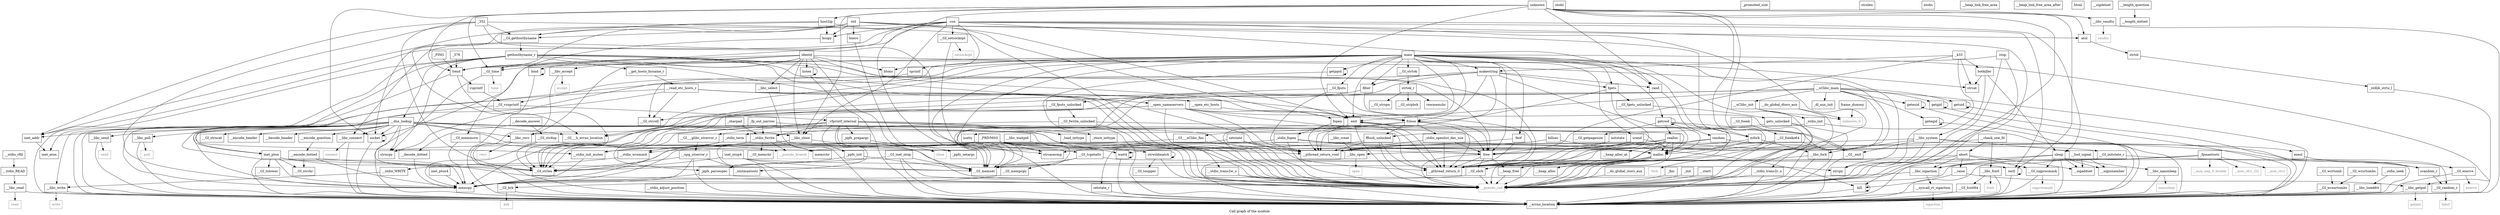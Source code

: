 digraph "Call graph of the module." {
  label="Call graph of the module.";
  node [shape=record];

  Node___GI_fputs_unlocked [label="{__GI_fputs_unlocked}"];
  Node__stdio_term [label="{_stdio_term}"];
  Node___stdio_wcommit [label="{__stdio_wcommit}"];
  Node___GI_toupper [label="{__GI_toupper}"];
  Node___errno_location [label="{__errno_location}"];
  Node_isatty [label="{isatty}"];
  Node_fclose [label="{fclose}"];
  Node__charpad [label="{_charpad}"];
  Node___libc_select [label="{__libc_select}"];
  Node___libc_write [label="{__libc_write}"];
  Node_ntohl [label="{ntohl}"];
  Node___libc_waitpid [label="{__libc_waitpid}"];
  Node___GI_time [label="{__GI_time}"];
  Node_fopen [label="{fopen}"];
  Node___GI_fwrite_unlocked [label="{__GI_fwrite_unlocked}"];
  Node_memcpy [label="{memcpy}"];
  Node_strncpy [label="{strncpy}"];
  Node__promoted_size [label="{_promoted_size}"];
  Node_strnlen [label="{strnlen}"];
  Node__ppfs_parsespec [label="{_ppfs_parsespec}"];
  Node_feof [label="{feof}"];
  Node_ntohs [label="{ntohs}"];
  Node___GI___glibc_strerror_r [label="{__GI___glibc_strerror_r}"];
  Node___xpg_strerror_r [label="{__xpg_strerror_r}"];
  Node_fgets [label="{fgets}"];
  Node___GI_memset [label="{__GI_memset}"];
  Node_vsprintf [label="{vsprintf}"];
  Node__fp_out_narrow [label="{_fp_out_narrow}"];
  Node_sprintf [label="{sprintf}"];
  Node___GI_vsnprintf [label="{__GI_vsnprintf}"];
  Node_strcat [label="{strcat}"];
  Node__vfprintf_internal [label="{_vfprintf_internal}"];
  Node___GI_strcoll [label="{__GI_strcoll}"];
  Node_htons [label="{htons}"];
  Node_inet_addr [label="{inet_addr}"];
  Node_bcopy [label="{bcopy}"];
  Node___GI_fputs [label="{__GI_fputs}"];
  Node__ppfs_init [label="{_ppfs_init}"];
  Node_strcpy [label="{strcpy}"];
  Node__stdio_fopen [label="{_stdio_fopen}"];
  Node__stdio_init [label="{_stdio_init}"];
  Node__stdio_openlist_dec_use [label="{_stdio_openlist_dec_use}"];
  Node___GI_tcgetattr [label="{__GI_tcgetattr}"];
  Node___stdio_init_mutex [label="{__stdio_init_mutex}"];
  Node__ppfs_prepargs [label="{_ppfs_prepargs}"];
  Node___GI_strlen [label="{__GI_strlen}"];
  Node__ppfs_setargs [label="{_ppfs_setargs}"];
  Node_bzero [label="{bzero}"];
  Node_fflush_unlocked [label="{fflush_unlocked}"];
  Node_strcasecmp [label="{strcasecmp}"];
  Node___GI_fgets_unlocked [label="{__GI_fgets_unlocked}"];
  Node___GI_strtok [label="{__GI_strtok}"];
  Node_setsockopt [color="gray50", fontcolor="gray50", label="{setsockopt}"];
  Node_fcntl [color="gray50", fontcolor="gray50", label="{fcntl}"];
  Node_sigaction [color="gray50", fontcolor="gray50", label="{sigaction}"];
  Node_execve [color="gray50", fontcolor="gray50", label="{execve}"];
  Node_nanosleep [color="gray50", fontcolor="gray50", label="{nanosleep}"];
  Node_open [color="gray50", fontcolor="gray50", label="{open}"];
  Node_sigprocmask [color="gray50", fontcolor="gray50", label="{sigprocmask}"];
  Node_brk [color="gray50", fontcolor="gray50", label="{brk}"];
  Node_poll [color="gray50", fontcolor="gray50", label="{poll}"];
  Node_read [color="gray50", fontcolor="gray50", label="{read}"];
  Node_fabsf [color="gray50", fontcolor="gray50", label="{fabsf}"];
  Node___GI_gethostbyname [label="{__GI_gethostbyname}"];
  Node_gethostbyname_r [label="{gethostbyname_r}"];
  Node___libc_accept [label="{__libc_accept}"];
  Node_bind [label="{bind}"];
  Node___libc_connect [label="{__libc_connect}"];
  Node_listen [label="{listen}"];
  Node___libc_recv [label="{__libc_recv}"];
  Node___libc_send [label="{__libc_send}"];
  Node___libc_sendto [label="{__libc_sendto}"];
  Node___GI_setsockopt [label="{__GI_setsockopt}"];
  Node_socket [label="{socket}"];
  Node_malloc [label="{malloc}"];
  Node_free [label="{free}"];
  Node_realloc [label="{realloc}"];
  Node___heap_alloc [label="{__heap_alloc}"];
  Node___heap_alloc_at [label="{__heap_alloc_at}"];
  Node___heap_link_free_area [label="{__heap_link_free_area}"];
  Node___heap_link_free_area_after [label="{__heap_link_free_area_after}"];
  Node___heap_free [label="{__heap_free}"];
  Node_rand [label="{rand}"];
  Node_random [label="{random}"];
  Node_setstate [label="{setstate}"];
  Node_initstate [label="{initstate}"];
  Node_srand [label="{srand}"];
  Node_setstate_r [label="{setstate_r}"];
  Node___GI_random_r [label="{__GI_random_r}"];
  Node_srandom_r [label="{srandom_r}"];
  Node___GI_initstate_r [label="{__GI_initstate_r}"];
  Node___libc_system [label="{__libc_system}"];
  Node_atol [label="{atol}"];
  Node_strtol [label="{strtol}"];
  Node__stdlib_strto_l [label="{_stdlib_strto_l}"];
  Node_exit [label="{exit}"];
  Node_execl [label="{execl}"];
  Node_sleep [label="{sleep}"];
  Node___GI___uClibc_fini [label="{__GI___uClibc_fini}"];
  Node___pthread_return_0 [label="{__pthread_return_0}"];
  Node___pthread_return_void [label="{__pthread_return_void}"];
  Node___check_one_fd [label="{__check_one_fd}"];
  Node___uClibc_init [label="{__uClibc_init}"];
  Node_htonl [label="{htonl}"];
  Node___GI_fcntl64 [label="{__GI_fcntl64}"];
  Node___uClibc_main [label="{__uClibc_main}"];
  Node___libc_sigaction [label="{__libc_sigaction}"];
  Node___libc_fcntl [label="{__libc_fcntl}"];
  Node___syscall_rt_sigaction [label="{__syscall_rt_sigaction}"];
  Node___GI__exit [label="{__GI__exit}"];
  Node___GI_execve [label="{__GI_execve}"];
  Node_getegid [label="{getegid}"];
  Node_geteuid [label="{geteuid}"];
  Node_getgid [label="{getgid}"];
  Node_getuid [label="{getuid}"];
  Node___libc_nanosleep [label="{__libc_nanosleep}"];
  Node___libc_open [label="{__libc_open}"];
  Node___libc_creat [label="{__libc_creat}"];
  Node___GI_sbrk [label="{__GI_sbrk}"];
  Node___GI_sigprocmask [label="{__GI_sigprocmask}"];
  Node_wait4 [label="{wait4}"];
  Node___GI___h_errno_location [label="{__GI___h_errno_location}"];
  Node___GI_wcrtomb [label="{__GI_wcrtomb}"];
  Node___GI_wcsrtombs [label="{__GI_wcsrtombs}"];
  Node___GI_wcsnrtombs [label="{__GI_wcsnrtombs}"];
  Node___stdio_WRITE [label="{__stdio_WRITE}"];
  Node___stdio_fwrite [label="{__stdio_fwrite}"];
  Node___stdio_trans2w_o [label="{__stdio_trans2w_o}"];
  Node__load_inttype [label="{_load_inttype}"];
  Node__store_inttype [label="{_store_inttype}"];
  Node__uintmaxtostr [label="{_uintmaxtostr}"];
  Node__fpmaxtostr [label="{_fpmaxtostr}"];
  Node_getc_unlocked [label="{getc_unlocked}"];
  Node___GI_memchr [label="{__GI_memchr}"];
  Node___GI_memmove [label="{__GI_memmove}"];
  Node___GI_mempcpy [label="{__GI_mempcpy}"];
  Node_memrchr [label="{memrchr}"];
  Node_strtok_r [label="{strtok_r}"];
  Node___GI_strpbrk [label="{__GI_strpbrk}"];
  Node_inet_aton [label="{inet_aton}"];
  Node___dns_lookup [label="{__dns_lookup}"];
  Node___open_nameservers [label="{__open_nameservers}"];
  Node___get_hosts_byname_r [label="{__get_hosts_byname_r}"];
  Node___bsd_signal [label="{__bsd_signal}"];
  Node___sigismember [label="{__sigismember}"];
  Node___sigaddset [label="{__sigaddset}"];
  Node___sigdelset [label="{__sigdelset}"];
  Node_abort [label="{abort}"];
  Node__dl_aux_init [label="{_dl_aux_init}"];
  Node___GI_brk [label="{__GI_brk}"];
  Node___libc_poll [label="{__libc_poll}"];
  Node___GI_fseek [label="{__GI_fseek}"];
  Node___GI_fseeko64 [label="{__GI_fseeko64}"];
  Node___stdio_READ [label="{__stdio_READ}"];
  Node___stdio_adjust_position [label="{__stdio_adjust_position}"];
  Node___stdio_rfill [label="{__stdio_rfill}"];
  Node___stdio_trans2r_o [label="{__stdio_trans2r_o}"];
  Node___stdio_seek [label="{__stdio_seek}"];
  Node_rawmemchr [label="{rawmemchr}"];
  Node___GI_strncat [label="{__GI_strncat}"];
  Node___GI_strspn [label="{__GI_strspn}"];
  Node___GI_strdup [label="{__GI_strdup}"];
  Node_inet_pton4 [label="{inet_pton4}"];
  Node_inet_pton [label="{inet_pton}"];
  Node_inet_ntop4 [label="{inet_ntop4}"];
  Node___GI_inet_ntop [label="{__GI_inet_ntop}"];
  Node___encode_header [label="{__encode_header}"];
  Node___decode_header [label="{__decode_header}"];
  Node___encode_question [label="{__encode_question}"];
  Node___length_question [label="{__length_question}"];
  Node___decode_answer [label="{__decode_answer}"];
  Node___open_etc_hosts [label="{__open_etc_hosts}"];
  Node___read_etc_hosts_r [label="{__read_etc_hosts_r}"];
  Node___raise [label="{__raise}"];
  Node___libc_lseek64 [label="{__libc_lseek64}"];
  Node___libc_read [label="{__libc_read}"];
  Node___GI_tolower [label="{__GI_tolower}"];
  Node___GI_strchr [label="{__GI_strchr}"];
  Node___encode_dotted [label="{__encode_dotted}"];
  Node___decode_dotted [label="{__decode_dotted}"];
  Node___length_dotted [label="{__length_dotted}"];
  Node___do_global_ctors_aux [label="{__do_global_ctors_aux}"];
  Node__fini [label="{_fini}"];
  Node___asm_neg_d_double [color="gray50", fontcolor="gray50", label="{__asm_neg_d_double}"];
  Node___asm_cfc1_i32 [color="gray50", fontcolor="gray50", label="{__asm_cfc1_i32}"];
  Node___asm_ctc1 [color="gray50", fontcolor="gray50", label="{__asm_ctc1}"];
  Node_unknown_0 [color="gray50", fontcolor="gray50", label="{unknown_0}"];
  Node_close [color="gray50", fontcolor="gray50", label="{close}"];
  Node_fork [color="gray50", fontcolor="gray50", label="{fork}"];
  Node_getpid [color="gray50", fontcolor="gray50", label="{getpid}"];
  Node_time [color="gray50", fontcolor="gray50", label="{time}"];
  Node_write [color="gray50", fontcolor="gray50", label="{write}"];
  Node_accept [color="gray50", fontcolor="gray50", label="{accept}"];
  Node_connect [color="gray50", fontcolor="gray50", label="{connect}"];
  Node_recv [color="gray50", fontcolor="gray50", label="{recv}"];
  Node_send [color="gray50", fontcolor="gray50", label="{send}"];
  Node_sendto [color="gray50", fontcolor="gray50", label="{sendto}"];
  Node___pseudo_call [color="gray50", fontcolor="gray50", label="{__pseudo_call}"];
  Node___pseudo_branch [color="gray50", fontcolor="gray50", label="{__pseudo_branch}"];
  Node__init [label="{_init}"];
  Node___do_global_dtors_aux [label="{__do_global_dtors_aux}"];
  Node_frame_dummy [label="{frame_dummy}"];
  Node___start [label="{__start}"];
  Node_botkiller [label="{botkiller}"];
  Node_strwildmatch [label="{strwildmatch}"];
  Node_Send [label="{Send}"];
  Node_host2ip [label="{host2ip}"];
  Node_mfork [label="{mfork}"];
  Node_filter [label="{filter}"];
  Node_makestring [label="{makestring}"];
  Node_identd [label="{identd}"];
  Node_std [label="{std}"];
  Node_stop [label="{stop}"];
  Node_unknown [label="{unknown}"];
  Node_killsec [label="{killsec}"];
  Node__PRIVMSG [label="{_PRIVMSG}"];
  Node__376 [label="{_376}"];
  Node__PING [label="{_PING}"];
  Node__352 [label="{_352}"];
  Node__433 [label="{_433}"];
  Node_con [label="{con}"];
  Node_main [label="{main}"];
  Node___libc_close [label="{__libc_close}"];
  Node___libc_fork [label="{__libc_fork}"];
  Node_getcwd [label="{getcwd}"];
  Node___GI_getpagesize [label="{__GI_getpagesize}"];
  Node___libc_getpid [label="{__libc_getpid}"];
  Node_getppid [label="{getppid}"];
  Node_ioctl [label="{ioctl}"];
  Node_kill [label="{kill}"];
  Node___GI_fputs_unlocked -> Node___GI_fwrite_unlocked;
  Node___GI_fputs_unlocked -> Node___GI_strlen;
  Node__stdio_term -> Node___stdio_wcommit;
  Node__stdio_term -> Node___stdio_init_mutex;
  Node__stdio_term -> Node___pseudo_call;
  Node___stdio_wcommit -> Node___stdio_WRITE;
  Node_isatty -> Node___GI_tcgetattr;
  Node_fclose -> Node__stdio_openlist_dec_use;
  Node_fclose -> Node_fflush_unlocked;
  Node_fclose -> Node_free;
  Node_fclose -> Node___pthread_return_0;
  Node_fclose -> Node___pthread_return_void;
  Node_fclose -> Node___pseudo_call;
  Node__charpad -> Node___stdio_fwrite;
  Node___libc_select -> Node___errno_location;
  Node___libc_write -> Node___errno_location;
  Node___libc_write -> Node_write;
  Node___libc_waitpid -> Node_wait4;
  Node___GI_time -> Node___errno_location;
  Node___GI_time -> Node_time;
  Node_fopen -> Node__stdio_fopen;
  Node___GI_fwrite_unlocked -> Node___stdio_fwrite;
  Node___GI_fwrite_unlocked -> Node___stdio_trans2w_o;
  Node___GI_fwrite_unlocked -> Node___pseudo_call;
  Node__ppfs_parsespec -> Node_memcpy;
  Node__ppfs_parsespec -> Node___pseudo_call;
  Node_feof -> Node___pthread_return_0;
  Node_feof -> Node___pthread_return_void;
  Node___GI___glibc_strerror_r -> Node___xpg_strerror_r;
  Node___xpg_strerror_r -> Node___errno_location;
  Node___xpg_strerror_r -> Node_memcpy;
  Node___xpg_strerror_r -> Node___GI_strlen;
  Node___xpg_strerror_r -> Node__uintmaxtostr;
  Node_fgets -> Node___GI_fgets_unlocked;
  Node_fgets -> Node___pthread_return_0;
  Node_fgets -> Node___pthread_return_void;
  Node_vsprintf -> Node___GI_vsnprintf;
  Node__fp_out_narrow -> Node___GI_strlen;
  Node__fp_out_narrow -> Node___stdio_fwrite;
  Node__fp_out_narrow -> Node___pseudo_call;
  Node_sprintf -> Node___GI_vsnprintf;
  Node___GI_vsnprintf -> Node__vfprintf_internal;
  Node___GI_vsnprintf -> Node___stdio_init_mutex;
  Node__vfprintf_internal -> Node__ppfs_parsespec;
  Node__vfprintf_internal -> Node___GI___glibc_strerror_r;
  Node__vfprintf_internal -> Node__ppfs_init;
  Node__vfprintf_internal -> Node__ppfs_prepargs;
  Node__vfprintf_internal -> Node___GI_strlen;
  Node__vfprintf_internal -> Node__ppfs_setargs;
  Node__vfprintf_internal -> Node___stdio_fwrite;
  Node__vfprintf_internal -> Node__load_inttype;
  Node__vfprintf_internal -> Node__store_inttype;
  Node__vfprintf_internal -> Node__uintmaxtostr;
  Node__vfprintf_internal -> Node___pseudo_call;
  Node_inet_addr -> Node_inet_aton;
  Node_bcopy -> Node___GI_memmove;
  Node___GI_fputs -> Node___GI_fputs_unlocked;
  Node___GI_fputs -> Node___pthread_return_0;
  Node___GI_fputs -> Node___pthread_return_void;
  Node__ppfs_init -> Node__ppfs_parsespec;
  Node__ppfs_init -> Node___GI_memset;
  Node__stdio_fopen -> Node___stdio_init_mutex;
  Node__stdio_fopen -> Node_malloc;
  Node__stdio_fopen -> Node_free;
  Node__stdio_fopen -> Node___pseudo_call;
  Node__stdio_init -> Node___errno_location;
  Node__stdio_init -> Node_isatty;
  Node__stdio_openlist_dec_use -> Node_free;
  Node__stdio_openlist_dec_use -> Node___pthread_return_0;
  Node__stdio_openlist_dec_use -> Node___pthread_return_void;
  Node___GI_tcgetattr -> Node___GI_memset;
  Node___GI_tcgetattr -> Node___GI_mempcpy;
  Node___GI_tcgetattr -> Node_ioctl;
  Node___stdio_init_mutex -> Node_memcpy;
  Node__ppfs_prepargs -> Node__ppfs_setargs;
  Node_bzero -> Node___GI_memset;
  Node_fflush_unlocked -> Node___stdio_wcommit;
  Node_fflush_unlocked -> Node___pthread_return_0;
  Node_fflush_unlocked -> Node___pthread_return_void;
  Node_fflush_unlocked -> Node___pseudo_call;
  Node___GI_fgets_unlocked -> Node_getc_unlocked;
  Node___GI_strtok -> Node_strtok_r;
  Node___GI_gethostbyname -> Node_gethostbyname_r;
  Node___GI_gethostbyname -> Node___GI___h_errno_location;
  Node_gethostbyname_r -> Node___errno_location;
  Node_gethostbyname_r -> Node_memcpy;
  Node_gethostbyname_r -> Node_strncpy;
  Node_gethostbyname_r -> Node_free;
  Node_gethostbyname_r -> Node___pthread_return_0;
  Node_gethostbyname_r -> Node___pthread_return_void;
  Node_gethostbyname_r -> Node_inet_aton;
  Node_gethostbyname_r -> Node___dns_lookup;
  Node_gethostbyname_r -> Node___open_nameservers;
  Node_gethostbyname_r -> Node___get_hosts_byname_r;
  Node_gethostbyname_r -> Node___pseudo_call;
  Node___libc_accept -> Node___errno_location;
  Node___libc_accept -> Node_accept;
  Node_bind -> Node___errno_location;
  Node_bind -> Node_bind;
  Node___libc_connect -> Node___errno_location;
  Node___libc_connect -> Node_connect;
  Node_listen -> Node___errno_location;
  Node_listen -> Node_listen;
  Node___libc_recv -> Node___errno_location;
  Node___libc_recv -> Node_recv;
  Node___libc_send -> Node___errno_location;
  Node___libc_send -> Node_send;
  Node___libc_sendto -> Node___errno_location;
  Node___libc_sendto -> Node_sendto;
  Node___GI_setsockopt -> Node___errno_location;
  Node___GI_setsockopt -> Node_setsockopt;
  Node_socket -> Node___errno_location;
  Node_socket -> Node_socket;
  Node_malloc -> Node___heap_alloc;
  Node_malloc -> Node___heap_free;
  Node_malloc -> Node___pthread_return_0;
  Node_malloc -> Node___GI_sbrk;
  Node_malloc -> Node___pseudo_call;
  Node_free -> Node___heap_free;
  Node_free -> Node___pthread_return_0;
  Node_free -> Node___GI_sbrk;
  Node_free -> Node___pseudo_call;
  Node_realloc -> Node_memcpy;
  Node_realloc -> Node_malloc;
  Node_realloc -> Node_free;
  Node_realloc -> Node___heap_alloc_at;
  Node_realloc -> Node___heap_free;
  Node_realloc -> Node___pthread_return_0;
  Node_realloc -> Node___pseudo_call;
  Node___heap_free -> Node___pseudo_call;
  Node_rand -> Node_random;
  Node_random -> Node___GI_random_r;
  Node_random -> Node___pthread_return_0;
  Node_random -> Node___pthread_return_void;
  Node_setstate -> Node_setstate_r;
  Node_setstate -> Node___pthread_return_0;
  Node_setstate -> Node___pthread_return_void;
  Node_initstate -> Node___GI_initstate_r;
  Node_initstate -> Node___pthread_return_0;
  Node_initstate -> Node___pthread_return_void;
  Node_srand -> Node_srandom_r;
  Node_srand -> Node___pthread_return_0;
  Node_srand -> Node___pthread_return_void;
  Node_setstate_r -> Node___errno_location;
  Node___GI_random_r -> Node_fabsf;
  Node_srandom_r -> Node___GI_random_r;
  Node___GI_initstate_r -> Node___errno_location;
  Node___GI_initstate_r -> Node_srandom_r;
  Node___libc_system -> Node_execl;
  Node___libc_system -> Node___GI__exit;
  Node___libc_system -> Node_wait4;
  Node___libc_system -> Node___bsd_signal;
  Node___libc_system -> Node___pseudo_call;
  Node___libc_system -> Node___libc_fork;
  Node_atol -> Node_strtol;
  Node_strtol -> Node__stdlib_strto_l;
  Node__stdlib_strto_l -> Node___errno_location;
  Node_exit -> Node__stdio_term;
  Node_exit -> Node___GI___uClibc_fini;
  Node_exit -> Node___pthread_return_0;
  Node_exit -> Node___pthread_return_void;
  Node_exit -> Node___GI__exit;
  Node_exit -> Node___pseudo_call;
  Node_execl -> Node___GI_execve;
  Node_sleep -> Node___errno_location;
  Node_sleep -> Node___libc_sigaction;
  Node_sleep -> Node___libc_nanosleep;
  Node_sleep -> Node___GI_sigprocmask;
  Node_sleep -> Node___sigismember;
  Node_sleep -> Node___sigaddset;
  Node_sleep -> Node___pseudo_call;
  Node___GI___uClibc_fini -> Node___pseudo_call;
  Node___GI___uClibc_fini -> Node___pseudo_branch;
  Node___check_one_fd -> Node___libc_fcntl;
  Node___check_one_fd -> Node___libc_open;
  Node___check_one_fd -> Node_abort;
  Node___uClibc_init -> Node__stdio_init;
  Node___uClibc_init -> Node_unknown_0;
  Node___GI_fcntl64 -> Node___errno_location;
  Node___uClibc_main -> Node___errno_location;
  Node___uClibc_main -> Node_memcpy;
  Node___uClibc_main -> Node___GI_memset;
  Node___uClibc_main -> Node_exit;
  Node___uClibc_main -> Node___uClibc_init;
  Node___uClibc_main -> Node_getegid;
  Node___uClibc_main -> Node_geteuid;
  Node___uClibc_main -> Node_getgid;
  Node___uClibc_main -> Node_getuid;
  Node___uClibc_main -> Node___GI___h_errno_location;
  Node___uClibc_main -> Node__dl_aux_init;
  Node___uClibc_main -> Node___pseudo_call;
  Node___libc_sigaction -> Node_memcpy;
  Node___libc_sigaction -> Node___syscall_rt_sigaction;
  Node___libc_fcntl -> Node___errno_location;
  Node___libc_fcntl -> Node_fcntl;
  Node___libc_fcntl -> Node___GI_fcntl64;
  Node___syscall_rt_sigaction -> Node___errno_location;
  Node___syscall_rt_sigaction -> Node_sigaction;
  Node___GI__exit -> Node___errno_location;
  Node___GI__exit -> Node_exit;
  Node___GI_execve -> Node___errno_location;
  Node___GI_execve -> Node_execve;
  Node_getegid -> Node___errno_location;
  Node_getegid -> Node_getegid;
  Node_geteuid -> Node___errno_location;
  Node_geteuid -> Node_geteuid;
  Node_getgid -> Node___errno_location;
  Node_getgid -> Node_getgid;
  Node_getuid -> Node___errno_location;
  Node_getuid -> Node_getuid;
  Node___libc_nanosleep -> Node___errno_location;
  Node___libc_nanosleep -> Node_nanosleep;
  Node___libc_open -> Node___errno_location;
  Node___libc_open -> Node_open;
  Node___libc_creat -> Node___libc_open;
  Node___GI_sbrk -> Node___GI_brk;
  Node___GI_sbrk -> Node___pseudo_call;
  Node___GI_sigprocmask -> Node___errno_location;
  Node___GI_sigprocmask -> Node_sigprocmask;
  Node_wait4 -> Node___errno_location;
  Node_wait4 -> Node_wait4;
  Node___GI_wcrtomb -> Node___GI_wcsnrtombs;
  Node___GI_wcsrtombs -> Node___GI_wcsnrtombs;
  Node___GI_wcsnrtombs -> Node___errno_location;
  Node___stdio_WRITE -> Node___libc_write;
  Node___stdio_fwrite -> Node___stdio_wcommit;
  Node___stdio_fwrite -> Node_memcpy;
  Node___stdio_fwrite -> Node___GI_memchr;
  Node___stdio_fwrite -> Node_memrchr;
  Node___stdio_fwrite -> Node___pseudo_call;
  Node___stdio_fwrite -> Node___pseudo_branch;
  Node___stdio_trans2w_o -> Node___errno_location;
  Node___stdio_trans2w_o -> Node___pseudo_call;
  Node__fpmaxtostr -> Node___GI_memset;
  Node__fpmaxtostr -> Node___asm_neg_d_double;
  Node__fpmaxtostr -> Node___asm_cfc1_i32;
  Node__fpmaxtostr -> Node___asm_ctc1;
  Node__fpmaxtostr -> Node___pseudo_call;
  Node_getc_unlocked -> Node_fflush_unlocked;
  Node_getc_unlocked -> Node___stdio_trans2r_o;
  Node_getc_unlocked -> Node___pseudo_call;
  Node___GI_memmove -> Node_memcpy;
  Node___GI_memmove -> Node___pseudo_branch;
  Node___GI_mempcpy -> Node_memcpy;
  Node_strtok_r -> Node___GI_strpbrk;
  Node_strtok_r -> Node_rawmemchr;
  Node_strtok_r -> Node___GI_strspn;
  Node___dns_lookup -> Node___errno_location;
  Node___dns_lookup -> Node_memcpy;
  Node___dns_lookup -> Node_strncpy;
  Node___dns_lookup -> Node___GI_memset;
  Node___dns_lookup -> Node_inet_addr;
  Node___dns_lookup -> Node___GI_strlen;
  Node___dns_lookup -> Node___libc_connect;
  Node___dns_lookup -> Node___libc_recv;
  Node___dns_lookup -> Node___libc_send;
  Node___dns_lookup -> Node_socket;
  Node___dns_lookup -> Node_malloc;
  Node___dns_lookup -> Node_free;
  Node___dns_lookup -> Node___pthread_return_0;
  Node___dns_lookup -> Node___pthread_return_void;
  Node___dns_lookup -> Node___GI___h_errno_location;
  Node___dns_lookup -> Node___libc_poll;
  Node___dns_lookup -> Node___GI_strncat;
  Node___dns_lookup -> Node_inet_pton;
  Node___dns_lookup -> Node___encode_header;
  Node___dns_lookup -> Node___decode_header;
  Node___dns_lookup -> Node___encode_question;
  Node___dns_lookup -> Node___pseudo_call;
  Node___dns_lookup -> Node___libc_close;
  Node___open_nameservers -> Node_fclose;
  Node___open_nameservers -> Node_fopen;
  Node___open_nameservers -> Node___GI_strcoll;
  Node___open_nameservers -> Node___pthread_return_0;
  Node___open_nameservers -> Node___pthread_return_void;
  Node___open_nameservers -> Node___GI___h_errno_location;
  Node___open_nameservers -> Node___pseudo_call;
  Node___get_hosts_byname_r -> Node___read_etc_hosts_r;
  Node___bsd_signal -> Node___errno_location;
  Node___bsd_signal -> Node___libc_sigaction;
  Node___bsd_signal -> Node___sigismember;
  Node___bsd_signal -> Node___sigaddset;
  Node_abort -> Node___pthread_return_0;
  Node_abort -> Node___libc_sigaction;
  Node_abort -> Node___GI_sigprocmask;
  Node_abort -> Node___sigaddset;
  Node_abort -> Node___raise;
  Node_abort -> Node___pseudo_call;
  Node___GI_brk -> Node___errno_location;
  Node___GI_brk -> Node_brk;
  Node___libc_poll -> Node___errno_location;
  Node___libc_poll -> Node_poll;
  Node___GI_fseek -> Node___GI_fseeko64;
  Node___GI_fseeko64 -> Node___errno_location;
  Node___GI_fseeko64 -> Node___pthread_return_0;
  Node___GI_fseeko64 -> Node___pthread_return_void;
  Node___GI_fseeko64 -> Node___pseudo_call;
  Node___stdio_READ -> Node___libc_read;
  Node___stdio_adjust_position -> Node___errno_location;
  Node___stdio_rfill -> Node___stdio_READ;
  Node___stdio_trans2r_o -> Node___errno_location;
  Node___stdio_trans2r_o -> Node___pseudo_call;
  Node___stdio_seek -> Node___libc_lseek64;
  Node___GI_strdup -> Node_memcpy;
  Node___GI_strdup -> Node___GI_strlen;
  Node___GI_strdup -> Node_malloc;
  Node_inet_pton4 -> Node_memcpy;
  Node_inet_pton -> Node___errno_location;
  Node_inet_pton -> Node_memcpy;
  Node_inet_pton -> Node___GI_memset;
  Node_inet_pton -> Node___GI_tolower;
  Node_inet_pton -> Node___GI_strchr;
  Node_inet_pton -> Node___pseudo_call;
  Node_inet_ntop4 -> Node___errno_location;
  Node_inet_ntop4 -> Node___GI_memset;
  Node_inet_ntop4 -> Node_strcpy;
  Node_inet_ntop4 -> Node___GI_strlen;
  Node___GI_inet_ntop -> Node___errno_location;
  Node___GI_inet_ntop -> Node___GI_memset;
  Node___GI_inet_ntop -> Node___GI_strlen;
  Node___GI_inet_ntop -> Node___pseudo_call;
  Node___encode_question -> Node___encode_dotted;
  Node___length_question -> Node___length_dotted;
  Node___decode_answer -> Node___GI_strdup;
  Node___decode_answer -> Node___decode_dotted;
  Node___open_etc_hosts -> Node_fopen;
  Node___read_etc_hosts_r -> Node___errno_location;
  Node___read_etc_hosts_r -> Node_fclose;
  Node___read_etc_hosts_r -> Node___GI_strcoll;
  Node___read_etc_hosts_r -> Node_inet_pton;
  Node___read_etc_hosts_r -> Node___open_etc_hosts;
  Node___read_etc_hosts_r -> Node___pseudo_call;
  Node___raise -> Node___libc_getpid;
  Node___raise -> Node_kill;
  Node___libc_lseek64 -> Node___errno_location;
  Node___libc_read -> Node___errno_location;
  Node___libc_read -> Node_read;
  Node___encode_dotted -> Node_memcpy;
  Node___encode_dotted -> Node___GI_strlen;
  Node___encode_dotted -> Node___GI_strchr;
  Node___decode_dotted -> Node_memcpy;
  Node___do_global_ctors_aux -> Node___pseudo_call;
  Node__fini -> Node___pseudo_call;
  Node__init -> Node___pseudo_call;
  Node___do_global_dtors_aux -> Node_unknown_0;
  Node___do_global_dtors_aux -> Node___pseudo_call;
  Node_frame_dummy -> Node_unknown_0;
  Node___start -> Node___pseudo_call;
  Node_botkiller -> Node_strcat;
  Node_botkiller -> Node___libc_system;
  Node_botkiller -> Node_sleep;
  Node_strwildmatch -> Node___GI_toupper;
  Node_strwildmatch -> Node___pseudo_call;
  Node_strwildmatch -> Node_strwildmatch;
  Node_Send -> Node___libc_write;
  Node_Send -> Node_vsprintf;
  Node_Send -> Node___GI_strlen;
  Node_host2ip -> Node_inet_addr;
  Node_host2ip -> Node_bcopy;
  Node_host2ip -> Node___GI_gethostbyname;
  Node_host2ip -> Node_exit;
  Node_mfork -> Node_malloc;
  Node_mfork -> Node_free;
  Node_mfork -> Node___libc_fork;
  Node_filter -> Node___GI_strlen;
  Node_filter -> Node___pseudo_call;
  Node_makestring -> Node_fclose;
  Node_makestring -> Node_fopen;
  Node_makestring -> Node_memcpy;
  Node_makestring -> Node_fgets;
  Node_makestring -> Node___GI_memset;
  Node_makestring -> Node_malloc;
  Node_makestring -> Node_rand;
  Node_makestring -> Node_filter;
  Node_identd -> Node___libc_select;
  Node_identd -> Node___GI_memset;
  Node_identd -> Node_htons;
  Node_identd -> Node___libc_accept;
  Node_identd -> Node_bind;
  Node_identd -> Node_listen;
  Node_identd -> Node___libc_recv;
  Node_identd -> Node_socket;
  Node_identd -> Node_exit;
  Node_identd -> Node_Send;
  Node_identd -> Node___libc_close;
  Node_identd -> Node___libc_fork;
  Node_std -> Node___GI_time;
  Node_std -> Node_bcopy;
  Node_std -> Node_bzero;
  Node_std -> Node___GI_gethostbyname;
  Node_std -> Node_socket;
  Node_std -> Node_atol;
  Node_std -> Node_exit;
  Node_std -> Node_mfork;
  Node_stop -> Node___pseudo_call;
  Node_stop -> Node_Send;
  Node_stop -> Node_kill;
  Node_unknown -> Node___GI_time;
  Node_unknown -> Node___GI_memset;
  Node_unknown -> Node___libc_sendto;
  Node_unknown -> Node_socket;
  Node_unknown -> Node_malloc;
  Node_unknown -> Node_rand;
  Node_unknown -> Node_atol;
  Node_unknown -> Node_exit;
  Node_unknown -> Node___pseudo_call;
  Node_unknown -> Node_Send;
  Node_unknown -> Node_host2ip;
  Node_unknown -> Node_mfork;
  Node_unknown -> Node___libc_close;
  Node_unknown -> Node_ioctl;
  Node_killsec -> Node_strcasecmp;
  Node_killsec -> Node_kill;
  Node__PRIVMSG -> Node_strncpy;
  Node__PRIVMSG -> Node___GI_memset;
  Node__PRIVMSG -> Node___GI_strlen;
  Node__PRIVMSG -> Node_strcasecmp;
  Node__PRIVMSG -> Node_malloc;
  Node__PRIVMSG -> Node_free;
  Node__PRIVMSG -> Node___pseudo_call;
  Node__PRIVMSG -> Node_strwildmatch;
  Node__376 -> Node_Send;
  Node__PING -> Node_Send;
  Node__352 -> Node_memcpy;
  Node__352 -> Node_inet_addr;
  Node__352 -> Node___GI_strlen;
  Node__352 -> Node_strcasecmp;
  Node__352 -> Node___GI_gethostbyname;
  Node__352 -> Node___pseudo_call;
  Node__433 -> Node_strcat;
  Node__433 -> Node_strcpy;
  Node__433 -> Node_free;
  Node__433 -> Node_botkiller;
  Node__433 -> Node_makestring;
  Node_con -> Node___errno_location;
  Node_con -> Node___GI_time;
  Node_con -> Node_htons;
  Node_con -> Node_inet_addr;
  Node_con -> Node_bcopy;
  Node_con -> Node___GI_gethostbyname;
  Node_con -> Node___libc_connect;
  Node_con -> Node___GI_setsockopt;
  Node_con -> Node_rand;
  Node_con -> Node_sleep;
  Node_con -> Node___pseudo_call;
  Node_con -> Node___libc_close;
  Node_con -> Node_ioctl;
  Node_main -> Node_fclose;
  Node_main -> Node___GI_time;
  Node_main -> Node_fopen;
  Node_main -> Node_strncpy;
  Node_main -> Node_feof;
  Node_main -> Node_fgets;
  Node_main -> Node___GI_memset;
  Node_main -> Node_sprintf;
  Node_main -> Node_strcat;
  Node_main -> Node___GI_strcoll;
  Node_main -> Node___GI_fputs;
  Node_main -> Node_strcpy;
  Node_main -> Node___GI_strlen;
  Node_main -> Node_strcasecmp;
  Node_main -> Node___GI_strtok;
  Node_main -> Node___libc_recv;
  Node_main -> Node_malloc;
  Node_main -> Node_free;
  Node_main -> Node_srand;
  Node_main -> Node_exit;
  Node_main -> Node___pseudo_call;
  Node_main -> Node_Send;
  Node_main -> Node_filter;
  Node_main -> Node_makestring;
  Node_main -> Node_getcwd;
  Node_main -> Node___libc_getpid;
  Node_main -> Node_getppid;
  Node___libc_close -> Node___errno_location;
  Node___libc_close -> Node_close;
  Node___libc_fork -> Node___errno_location;
  Node___libc_fork -> Node_fork;
  Node_getcwd -> Node___errno_location;
  Node_getcwd -> Node_malloc;
  Node_getcwd -> Node_realloc;
  Node_getcwd -> Node___pseudo_call;
  Node_getcwd -> Node_getcwd;
  Node_getcwd -> Node___GI_getpagesize;
  Node___libc_getpid -> Node___errno_location;
  Node___libc_getpid -> Node_getpid;
  Node_getppid -> Node___errno_location;
  Node_getppid -> Node_getppid;
  Node_ioctl -> Node___errno_location;
  Node_ioctl -> Node_ioctl;
  Node_kill -> Node___errno_location;
  Node_kill -> Node_kill;
}
